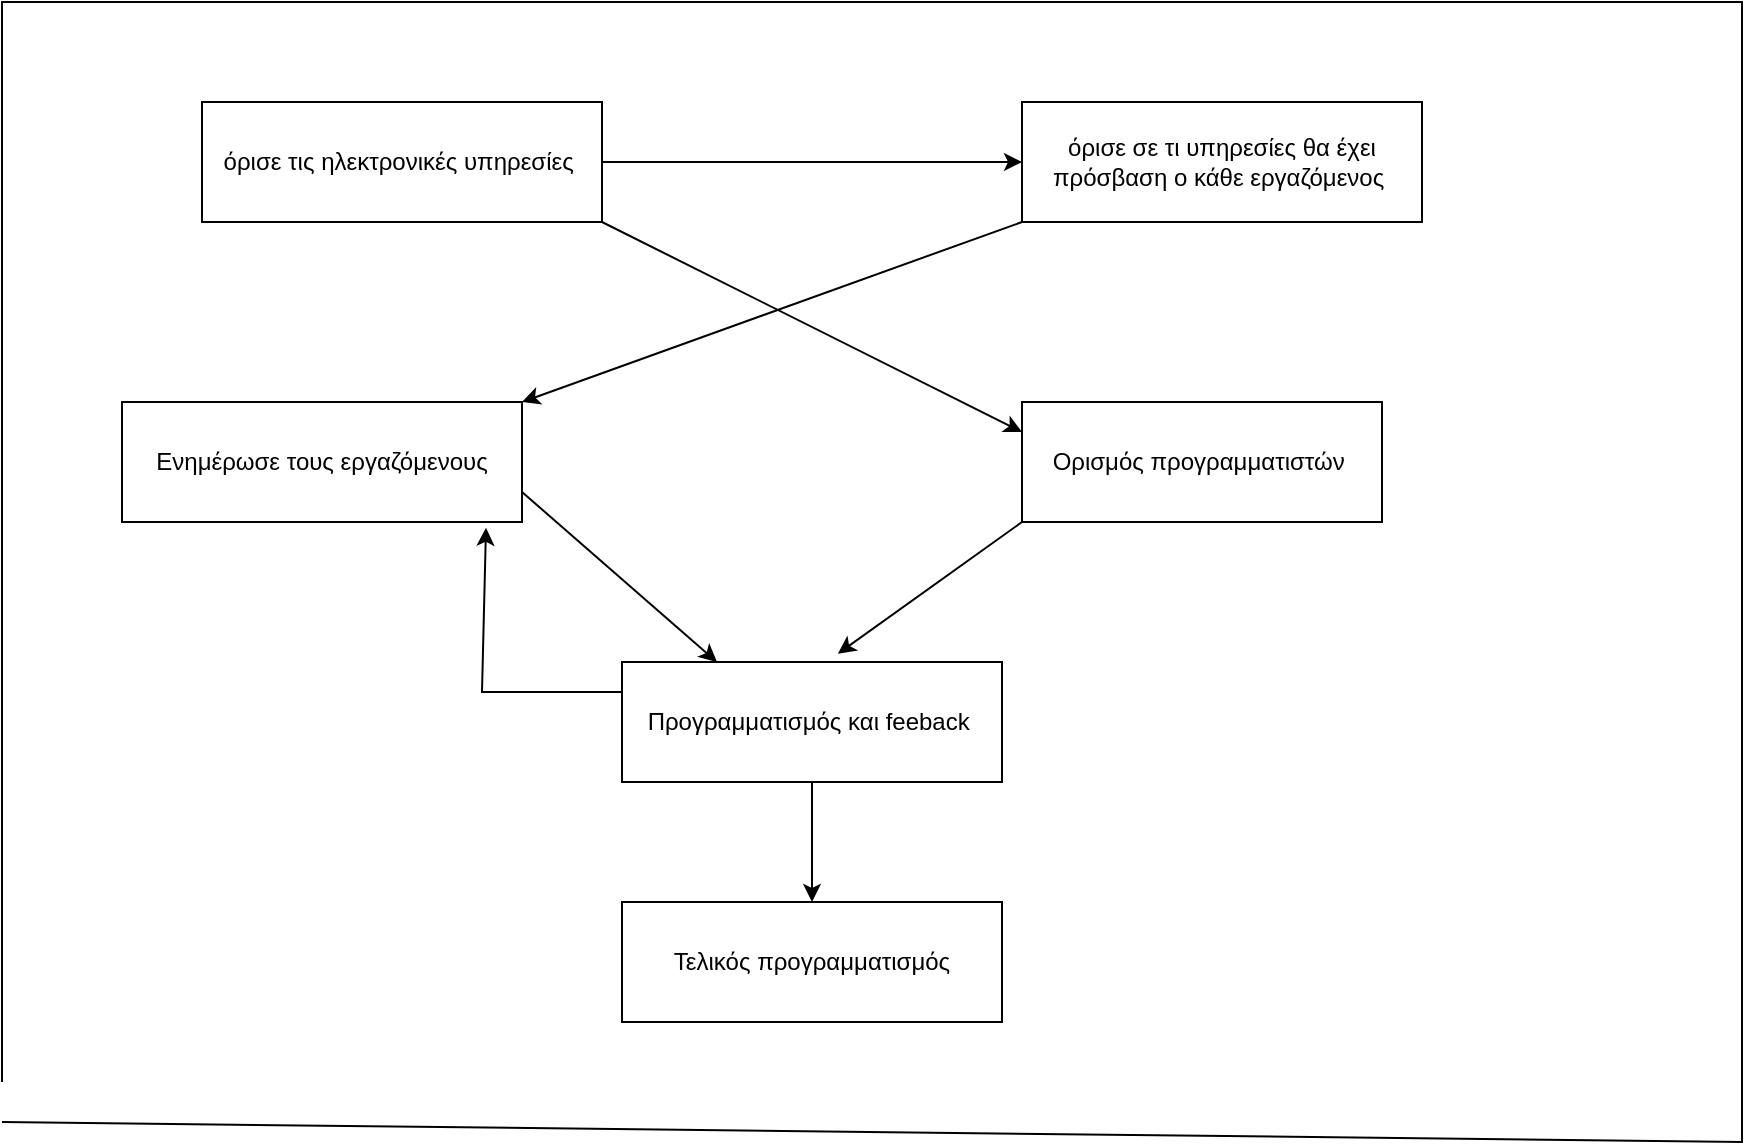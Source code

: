 <mxfile version="21.3.2" type="github">
  <diagram name="Σελίδα-1" id="RnyMKa6uYo8wfqKTMDjT">
    <mxGraphModel dx="1286" dy="605" grid="1" gridSize="10" guides="1" tooltips="1" connect="1" arrows="1" fold="1" page="1" pageScale="1" pageWidth="3300" pageHeight="4681" math="0" shadow="0">
      <root>
        <mxCell id="0" />
        <mxCell id="1" parent="0" />
        <mxCell id="7ovYymC-5ZYo1Sts3X1_-1" value="" style="endArrow=none;html=1;rounded=0;" edge="1" parent="1">
          <mxGeometry width="50" height="50" relative="1" as="geometry">
            <mxPoint x="240" y="700" as="sourcePoint" />
            <mxPoint x="240" y="720" as="targetPoint" />
            <Array as="points">
              <mxPoint x="240" y="160" />
              <mxPoint x="1110" y="160" />
              <mxPoint x="1110" y="730" />
            </Array>
          </mxGeometry>
        </mxCell>
        <UserObject label="Ορισμός προγραμματιστών&amp;nbsp;" treeRoot="1" id="7ovYymC-5ZYo1Sts3X1_-20">
          <mxCell style="whiteSpace=wrap;html=1;align=center;treeFolding=1;treeMoving=1;newEdgeStyle={&quot;edgeStyle&quot;:&quot;elbowEdgeStyle&quot;,&quot;startArrow&quot;:&quot;none&quot;,&quot;endArrow&quot;:&quot;none&quot;};" vertex="1" parent="1">
            <mxGeometry x="750" y="360" width="180" height="60" as="geometry" />
          </mxCell>
        </UserObject>
        <UserObject label="όρισε τις ηλεκτρονικές υπηρεσίες&amp;nbsp;" treeRoot="1" id="7ovYymC-5ZYo1Sts3X1_-21">
          <mxCell style="whiteSpace=wrap;html=1;align=center;treeFolding=1;treeMoving=1;newEdgeStyle={&quot;edgeStyle&quot;:&quot;elbowEdgeStyle&quot;,&quot;startArrow&quot;:&quot;none&quot;,&quot;endArrow&quot;:&quot;none&quot;};" vertex="1" parent="1">
            <mxGeometry x="340" y="210" width="200" height="60" as="geometry" />
          </mxCell>
        </UserObject>
        <UserObject label="όρισε σε τι υπηρεσίες θα έχει πρόσβαση ο κάθε εργαζόμενος&amp;nbsp;" treeRoot="1" id="7ovYymC-5ZYo1Sts3X1_-22">
          <mxCell style="whiteSpace=wrap;html=1;align=center;treeFolding=1;treeMoving=1;newEdgeStyle={&quot;edgeStyle&quot;:&quot;elbowEdgeStyle&quot;,&quot;startArrow&quot;:&quot;none&quot;,&quot;endArrow&quot;:&quot;none&quot;};" vertex="1" parent="1">
            <mxGeometry x="750" y="210" width="200" height="60" as="geometry" />
          </mxCell>
        </UserObject>
        <UserObject label="Ενημέρωσε τους εργαζόμενους" treeRoot="1" id="7ovYymC-5ZYo1Sts3X1_-23">
          <mxCell style="whiteSpace=wrap;html=1;align=center;treeFolding=1;treeMoving=1;newEdgeStyle={&quot;edgeStyle&quot;:&quot;elbowEdgeStyle&quot;,&quot;startArrow&quot;:&quot;none&quot;,&quot;endArrow&quot;:&quot;none&quot;};" vertex="1" parent="1">
            <mxGeometry x="300" y="360" width="200" height="60" as="geometry" />
          </mxCell>
        </UserObject>
        <UserObject label="Προγραμματισμός και feeback&amp;nbsp;" treeRoot="1" id="7ovYymC-5ZYo1Sts3X1_-24">
          <mxCell style="whiteSpace=wrap;html=1;align=center;treeFolding=1;treeMoving=1;newEdgeStyle={&quot;edgeStyle&quot;:&quot;elbowEdgeStyle&quot;,&quot;startArrow&quot;:&quot;none&quot;,&quot;endArrow&quot;:&quot;none&quot;};" vertex="1" parent="1">
            <mxGeometry x="550" y="490" width="190" height="60" as="geometry" />
          </mxCell>
        </UserObject>
        <UserObject label="Τελικός προγραμματισμός" treeRoot="1" id="7ovYymC-5ZYo1Sts3X1_-26">
          <mxCell style="whiteSpace=wrap;html=1;align=center;treeFolding=1;treeMoving=1;newEdgeStyle={&quot;edgeStyle&quot;:&quot;elbowEdgeStyle&quot;,&quot;startArrow&quot;:&quot;none&quot;,&quot;endArrow&quot;:&quot;none&quot;};" vertex="1" parent="1">
            <mxGeometry x="550" y="610" width="190" height="60" as="geometry" />
          </mxCell>
        </UserObject>
        <mxCell id="7ovYymC-5ZYo1Sts3X1_-28" value="" style="endArrow=classic;html=1;rounded=0;entryX=0;entryY=0.5;entryDx=0;entryDy=0;exitX=1;exitY=0.5;exitDx=0;exitDy=0;" edge="1" parent="1" source="7ovYymC-5ZYo1Sts3X1_-21" target="7ovYymC-5ZYo1Sts3X1_-22">
          <mxGeometry width="50" height="50" relative="1" as="geometry">
            <mxPoint x="610" y="260" as="sourcePoint" />
            <mxPoint x="660" y="210" as="targetPoint" />
          </mxGeometry>
        </mxCell>
        <mxCell id="7ovYymC-5ZYo1Sts3X1_-30" value="" style="endArrow=classic;html=1;rounded=0;exitX=1;exitY=1;exitDx=0;exitDy=0;entryX=0;entryY=0.25;entryDx=0;entryDy=0;" edge="1" parent="1" source="7ovYymC-5ZYo1Sts3X1_-21" target="7ovYymC-5ZYo1Sts3X1_-20">
          <mxGeometry width="50" height="50" relative="1" as="geometry">
            <mxPoint x="560" y="330" as="sourcePoint" />
            <mxPoint x="610" y="280" as="targetPoint" />
          </mxGeometry>
        </mxCell>
        <mxCell id="7ovYymC-5ZYo1Sts3X1_-31" value="" style="endArrow=classic;html=1;rounded=0;entryX=0.568;entryY=-0.068;entryDx=0;entryDy=0;entryPerimeter=0;exitX=0;exitY=1;exitDx=0;exitDy=0;" edge="1" parent="1" source="7ovYymC-5ZYo1Sts3X1_-20" target="7ovYymC-5ZYo1Sts3X1_-24">
          <mxGeometry width="50" height="50" relative="1" as="geometry">
            <mxPoint x="590" y="460" as="sourcePoint" />
            <mxPoint x="640" y="410" as="targetPoint" />
          </mxGeometry>
        </mxCell>
        <mxCell id="7ovYymC-5ZYo1Sts3X1_-32" value="" style="endArrow=classic;html=1;rounded=0;entryX=0.25;entryY=0;entryDx=0;entryDy=0;exitX=1;exitY=0.75;exitDx=0;exitDy=0;" edge="1" parent="1" source="7ovYymC-5ZYo1Sts3X1_-23" target="7ovYymC-5ZYo1Sts3X1_-24">
          <mxGeometry width="50" height="50" relative="1" as="geometry">
            <mxPoint x="610" y="350" as="sourcePoint" />
            <mxPoint x="630" y="400" as="targetPoint" />
            <Array as="points" />
          </mxGeometry>
        </mxCell>
        <mxCell id="7ovYymC-5ZYo1Sts3X1_-33" value="" style="endArrow=classic;html=1;rounded=0;exitX=0.5;exitY=1;exitDx=0;exitDy=0;entryX=0.5;entryY=0;entryDx=0;entryDy=0;" edge="1" parent="1" source="7ovYymC-5ZYo1Sts3X1_-24" target="7ovYymC-5ZYo1Sts3X1_-26">
          <mxGeometry width="50" height="50" relative="1" as="geometry">
            <mxPoint x="730" y="610" as="sourcePoint" />
            <mxPoint x="780" y="560" as="targetPoint" />
          </mxGeometry>
        </mxCell>
        <mxCell id="7ovYymC-5ZYo1Sts3X1_-34" value="" style="endArrow=classic;html=1;rounded=0;exitX=0;exitY=1;exitDx=0;exitDy=0;entryX=1;entryY=0;entryDx=0;entryDy=0;" edge="1" parent="1" source="7ovYymC-5ZYo1Sts3X1_-22" target="7ovYymC-5ZYo1Sts3X1_-23">
          <mxGeometry width="50" height="50" relative="1" as="geometry">
            <mxPoint x="600" y="410" as="sourcePoint" />
            <mxPoint x="570" y="360" as="targetPoint" />
          </mxGeometry>
        </mxCell>
        <mxCell id="7ovYymC-5ZYo1Sts3X1_-35" value="" style="endArrow=classic;html=1;rounded=0;exitX=0;exitY=0.25;exitDx=0;exitDy=0;entryX=0.91;entryY=1.048;entryDx=0;entryDy=0;entryPerimeter=0;" edge="1" parent="1" source="7ovYymC-5ZYo1Sts3X1_-24" target="7ovYymC-5ZYo1Sts3X1_-23">
          <mxGeometry width="50" height="50" relative="1" as="geometry">
            <mxPoint x="450" y="550" as="sourcePoint" />
            <mxPoint x="440" y="505" as="targetPoint" />
            <Array as="points">
              <mxPoint x="480" y="505" />
            </Array>
          </mxGeometry>
        </mxCell>
      </root>
    </mxGraphModel>
  </diagram>
</mxfile>
